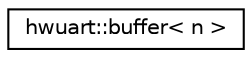 digraph "Graphical Class Hierarchy"
{
  edge [fontname="Helvetica",fontsize="10",labelfontname="Helvetica",labelfontsize="10"];
  node [fontname="Helvetica",fontsize="10",shape=record];
  rankdir="LR";
  Node0 [label="hwuart::buffer\< n \>",height=0.2,width=0.4,color="black", fillcolor="white", style="filled",URL="$classhwuart_1_1buffer.html",tooltip="This is a ringbuffer class that is supposed to store the received data from the UART bus..."];
}
